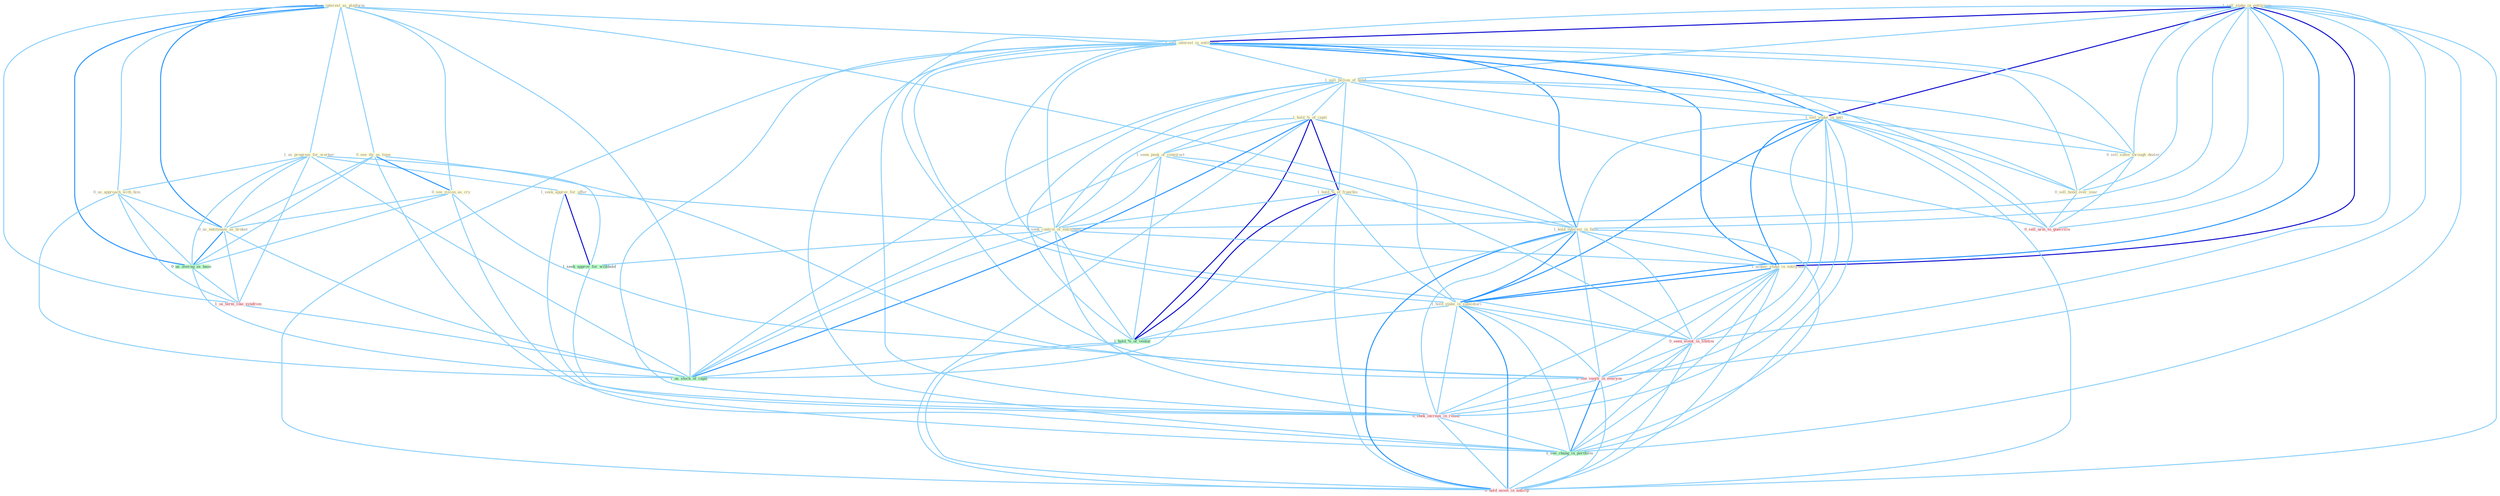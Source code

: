 Graph G{ 
    node
    [shape=polygon,style=filled,width=.5,height=.06,color="#BDFCC9",fixedsize=true,fontsize=4,
    fontcolor="#2f4f4f"];
    {node
    [color="#ffffe0", fontcolor="#8b7d6b"] "0_us_interest_as_platform " "1_sell_stake_in_entitynam " "1_sell_interest_in_entitynam " "1_us_program_for_worker " "1_sell_billion_of_bond " "1_sell_stake_in_unit " "1_hold_%_of_capit " "1_seen_peak_of_construct " "1_seek_approv_for_offer " "0_see_thi_as_time " "1_hold_%_of_franchis " "0_us_approach_with_him " "0_sell_some_through_dealer " "1_seek_control_of_entitynam " "0_sell_bond_over_year " "0_see_vision_as_cry " "1_hold_interest_in_facil " "0_us_entitynam_as_broker " "1_acquir_stake_in_entitynam " "1_hold_stake_in_subsidiari "}
{node [color="#fff0f5", fontcolor="#b22222"] "0_seen_event_in_lifetim " "1_us_term_like_syndrom " "0_see_vaniti_in_everyon " "0_sell_arm_to_guerrilla " "0_seek_increas_in_round " "0_hold_asset_in_anticip "}
edge [color="#B0E2FF"];

	"0_us_interest_as_platform " -- "1_sell_interest_in_entitynam " [w="1", color="#87cefa" ];
	"0_us_interest_as_platform " -- "1_us_program_for_worker " [w="1", color="#87cefa" ];
	"0_us_interest_as_platform " -- "0_see_thi_as_time " [w="1", color="#87cefa" ];
	"0_us_interest_as_platform " -- "0_us_approach_with_him " [w="1", color="#87cefa" ];
	"0_us_interest_as_platform " -- "0_see_vision_as_cry " [w="1", color="#87cefa" ];
	"0_us_interest_as_platform " -- "1_hold_interest_in_facil " [w="1", color="#87cefa" ];
	"0_us_interest_as_platform " -- "0_us_entitynam_as_broker " [w="2", color="#1e90ff" , len=0.8];
	"0_us_interest_as_platform " -- "0_us_averag_as_base " [w="2", color="#1e90ff" , len=0.8];
	"0_us_interest_as_platform " -- "1_us_term_like_syndrom " [w="1", color="#87cefa" ];
	"0_us_interest_as_platform " -- "1_us_stock_of_capit " [w="1", color="#87cefa" ];
	"1_sell_stake_in_entitynam " -- "1_sell_interest_in_entitynam " [w="3", color="#0000cd" , len=0.6];
	"1_sell_stake_in_entitynam " -- "1_sell_billion_of_bond " [w="1", color="#87cefa" ];
	"1_sell_stake_in_entitynam " -- "1_sell_stake_in_unit " [w="3", color="#0000cd" , len=0.6];
	"1_sell_stake_in_entitynam " -- "0_sell_some_through_dealer " [w="1", color="#87cefa" ];
	"1_sell_stake_in_entitynam " -- "1_seek_control_of_entitynam " [w="1", color="#87cefa" ];
	"1_sell_stake_in_entitynam " -- "0_sell_bond_over_year " [w="1", color="#87cefa" ];
	"1_sell_stake_in_entitynam " -- "1_hold_interest_in_facil " [w="1", color="#87cefa" ];
	"1_sell_stake_in_entitynam " -- "1_acquir_stake_in_entitynam " [w="3", color="#0000cd" , len=0.6];
	"1_sell_stake_in_entitynam " -- "1_hold_stake_in_subsidiari " [w="2", color="#1e90ff" , len=0.8];
	"1_sell_stake_in_entitynam " -- "0_seen_event_in_lifetim " [w="1", color="#87cefa" ];
	"1_sell_stake_in_entitynam " -- "0_see_vaniti_in_everyon " [w="1", color="#87cefa" ];
	"1_sell_stake_in_entitynam " -- "0_sell_arm_to_guerrilla " [w="1", color="#87cefa" ];
	"1_sell_stake_in_entitynam " -- "0_seek_increas_in_round " [w="1", color="#87cefa" ];
	"1_sell_stake_in_entitynam " -- "1_see_chang_in_portfolio " [w="1", color="#87cefa" ];
	"1_sell_stake_in_entitynam " -- "0_hold_asset_in_anticip " [w="1", color="#87cefa" ];
	"1_sell_interest_in_entitynam " -- "1_sell_billion_of_bond " [w="1", color="#87cefa" ];
	"1_sell_interest_in_entitynam " -- "1_sell_stake_in_unit " [w="2", color="#1e90ff" , len=0.8];
	"1_sell_interest_in_entitynam " -- "0_sell_some_through_dealer " [w="1", color="#87cefa" ];
	"1_sell_interest_in_entitynam " -- "1_seek_control_of_entitynam " [w="1", color="#87cefa" ];
	"1_sell_interest_in_entitynam " -- "0_sell_bond_over_year " [w="1", color="#87cefa" ];
	"1_sell_interest_in_entitynam " -- "1_hold_interest_in_facil " [w="2", color="#1e90ff" , len=0.8];
	"1_sell_interest_in_entitynam " -- "1_acquir_stake_in_entitynam " [w="2", color="#1e90ff" , len=0.8];
	"1_sell_interest_in_entitynam " -- "1_hold_stake_in_subsidiari " [w="1", color="#87cefa" ];
	"1_sell_interest_in_entitynam " -- "0_seen_event_in_lifetim " [w="1", color="#87cefa" ];
	"1_sell_interest_in_entitynam " -- "0_see_vaniti_in_everyon " [w="1", color="#87cefa" ];
	"1_sell_interest_in_entitynam " -- "0_sell_arm_to_guerrilla " [w="1", color="#87cefa" ];
	"1_sell_interest_in_entitynam " -- "0_seek_increas_in_round " [w="1", color="#87cefa" ];
	"1_sell_interest_in_entitynam " -- "1_see_chang_in_portfolio " [w="1", color="#87cefa" ];
	"1_sell_interest_in_entitynam " -- "0_hold_asset_in_anticip " [w="1", color="#87cefa" ];
	"1_us_program_for_worker " -- "1_seek_approv_for_offer " [w="1", color="#87cefa" ];
	"1_us_program_for_worker " -- "0_us_approach_with_him " [w="1", color="#87cefa" ];
	"1_us_program_for_worker " -- "0_us_entitynam_as_broker " [w="1", color="#87cefa" ];
	"1_us_program_for_worker " -- "0_us_averag_as_base " [w="1", color="#87cefa" ];
	"1_us_program_for_worker " -- "1_us_term_like_syndrom " [w="1", color="#87cefa" ];
	"1_us_program_for_worker " -- "1_seek_approv_for_withhold " [w="1", color="#87cefa" ];
	"1_us_program_for_worker " -- "1_us_stock_of_capit " [w="1", color="#87cefa" ];
	"1_sell_billion_of_bond " -- "1_sell_stake_in_unit " [w="1", color="#87cefa" ];
	"1_sell_billion_of_bond " -- "1_hold_%_of_capit " [w="1", color="#87cefa" ];
	"1_sell_billion_of_bond " -- "1_seen_peak_of_construct " [w="1", color="#87cefa" ];
	"1_sell_billion_of_bond " -- "1_hold_%_of_franchis " [w="1", color="#87cefa" ];
	"1_sell_billion_of_bond " -- "0_sell_some_through_dealer " [w="1", color="#87cefa" ];
	"1_sell_billion_of_bond " -- "1_seek_control_of_entitynam " [w="1", color="#87cefa" ];
	"1_sell_billion_of_bond " -- "0_sell_bond_over_year " [w="1", color="#87cefa" ];
	"1_sell_billion_of_bond " -- "1_hold_%_of_ventur " [w="1", color="#87cefa" ];
	"1_sell_billion_of_bond " -- "0_sell_arm_to_guerrilla " [w="1", color="#87cefa" ];
	"1_sell_billion_of_bond " -- "1_us_stock_of_capit " [w="1", color="#87cefa" ];
	"1_sell_stake_in_unit " -- "0_sell_some_through_dealer " [w="1", color="#87cefa" ];
	"1_sell_stake_in_unit " -- "0_sell_bond_over_year " [w="1", color="#87cefa" ];
	"1_sell_stake_in_unit " -- "1_hold_interest_in_facil " [w="1", color="#87cefa" ];
	"1_sell_stake_in_unit " -- "1_acquir_stake_in_entitynam " [w="2", color="#1e90ff" , len=0.8];
	"1_sell_stake_in_unit " -- "1_hold_stake_in_subsidiari " [w="2", color="#1e90ff" , len=0.8];
	"1_sell_stake_in_unit " -- "0_seen_event_in_lifetim " [w="1", color="#87cefa" ];
	"1_sell_stake_in_unit " -- "0_see_vaniti_in_everyon " [w="1", color="#87cefa" ];
	"1_sell_stake_in_unit " -- "0_sell_arm_to_guerrilla " [w="1", color="#87cefa" ];
	"1_sell_stake_in_unit " -- "0_seek_increas_in_round " [w="1", color="#87cefa" ];
	"1_sell_stake_in_unit " -- "1_see_chang_in_portfolio " [w="1", color="#87cefa" ];
	"1_sell_stake_in_unit " -- "0_hold_asset_in_anticip " [w="1", color="#87cefa" ];
	"1_hold_%_of_capit " -- "1_seen_peak_of_construct " [w="1", color="#87cefa" ];
	"1_hold_%_of_capit " -- "1_hold_%_of_franchis " [w="3", color="#0000cd" , len=0.6];
	"1_hold_%_of_capit " -- "1_seek_control_of_entitynam " [w="1", color="#87cefa" ];
	"1_hold_%_of_capit " -- "1_hold_interest_in_facil " [w="1", color="#87cefa" ];
	"1_hold_%_of_capit " -- "1_hold_stake_in_subsidiari " [w="1", color="#87cefa" ];
	"1_hold_%_of_capit " -- "1_hold_%_of_ventur " [w="3", color="#0000cd" , len=0.6];
	"1_hold_%_of_capit " -- "1_us_stock_of_capit " [w="2", color="#1e90ff" , len=0.8];
	"1_hold_%_of_capit " -- "0_hold_asset_in_anticip " [w="1", color="#87cefa" ];
	"1_seen_peak_of_construct " -- "1_hold_%_of_franchis " [w="1", color="#87cefa" ];
	"1_seen_peak_of_construct " -- "1_seek_control_of_entitynam " [w="1", color="#87cefa" ];
	"1_seen_peak_of_construct " -- "0_seen_event_in_lifetim " [w="1", color="#87cefa" ];
	"1_seen_peak_of_construct " -- "1_hold_%_of_ventur " [w="1", color="#87cefa" ];
	"1_seen_peak_of_construct " -- "1_us_stock_of_capit " [w="1", color="#87cefa" ];
	"1_seek_approv_for_offer " -- "1_seek_control_of_entitynam " [w="1", color="#87cefa" ];
	"1_seek_approv_for_offer " -- "1_seek_approv_for_withhold " [w="3", color="#0000cd" , len=0.6];
	"1_seek_approv_for_offer " -- "0_seek_increas_in_round " [w="1", color="#87cefa" ];
	"0_see_thi_as_time " -- "0_see_vision_as_cry " [w="2", color="#1e90ff" , len=0.8];
	"0_see_thi_as_time " -- "0_us_entitynam_as_broker " [w="1", color="#87cefa" ];
	"0_see_thi_as_time " -- "0_us_averag_as_base " [w="1", color="#87cefa" ];
	"0_see_thi_as_time " -- "0_see_vaniti_in_everyon " [w="1", color="#87cefa" ];
	"0_see_thi_as_time " -- "1_see_chang_in_portfolio " [w="1", color="#87cefa" ];
	"1_hold_%_of_franchis " -- "1_seek_control_of_entitynam " [w="1", color="#87cefa" ];
	"1_hold_%_of_franchis " -- "1_hold_interest_in_facil " [w="1", color="#87cefa" ];
	"1_hold_%_of_franchis " -- "1_hold_stake_in_subsidiari " [w="1", color="#87cefa" ];
	"1_hold_%_of_franchis " -- "1_hold_%_of_ventur " [w="3", color="#0000cd" , len=0.6];
	"1_hold_%_of_franchis " -- "1_us_stock_of_capit " [w="1", color="#87cefa" ];
	"1_hold_%_of_franchis " -- "0_hold_asset_in_anticip " [w="1", color="#87cefa" ];
	"0_us_approach_with_him " -- "0_us_entitynam_as_broker " [w="1", color="#87cefa" ];
	"0_us_approach_with_him " -- "0_us_averag_as_base " [w="1", color="#87cefa" ];
	"0_us_approach_with_him " -- "1_us_term_like_syndrom " [w="1", color="#87cefa" ];
	"0_us_approach_with_him " -- "1_us_stock_of_capit " [w="1", color="#87cefa" ];
	"0_sell_some_through_dealer " -- "0_sell_bond_over_year " [w="1", color="#87cefa" ];
	"0_sell_some_through_dealer " -- "0_sell_arm_to_guerrilla " [w="1", color="#87cefa" ];
	"1_seek_control_of_entitynam " -- "1_acquir_stake_in_entitynam " [w="1", color="#87cefa" ];
	"1_seek_control_of_entitynam " -- "1_seek_approv_for_withhold " [w="1", color="#87cefa" ];
	"1_seek_control_of_entitynam " -- "1_hold_%_of_ventur " [w="1", color="#87cefa" ];
	"1_seek_control_of_entitynam " -- "0_seek_increas_in_round " [w="1", color="#87cefa" ];
	"1_seek_control_of_entitynam " -- "1_us_stock_of_capit " [w="1", color="#87cefa" ];
	"0_sell_bond_over_year " -- "0_sell_arm_to_guerrilla " [w="1", color="#87cefa" ];
	"0_see_vision_as_cry " -- "0_us_entitynam_as_broker " [w="1", color="#87cefa" ];
	"0_see_vision_as_cry " -- "0_us_averag_as_base " [w="1", color="#87cefa" ];
	"0_see_vision_as_cry " -- "0_see_vaniti_in_everyon " [w="1", color="#87cefa" ];
	"0_see_vision_as_cry " -- "1_see_chang_in_portfolio " [w="1", color="#87cefa" ];
	"1_hold_interest_in_facil " -- "1_acquir_stake_in_entitynam " [w="1", color="#87cefa" ];
	"1_hold_interest_in_facil " -- "1_hold_stake_in_subsidiari " [w="2", color="#1e90ff" , len=0.8];
	"1_hold_interest_in_facil " -- "0_seen_event_in_lifetim " [w="1", color="#87cefa" ];
	"1_hold_interest_in_facil " -- "1_hold_%_of_ventur " [w="1", color="#87cefa" ];
	"1_hold_interest_in_facil " -- "0_see_vaniti_in_everyon " [w="1", color="#87cefa" ];
	"1_hold_interest_in_facil " -- "0_seek_increas_in_round " [w="1", color="#87cefa" ];
	"1_hold_interest_in_facil " -- "1_see_chang_in_portfolio " [w="1", color="#87cefa" ];
	"1_hold_interest_in_facil " -- "0_hold_asset_in_anticip " [w="2", color="#1e90ff" , len=0.8];
	"0_us_entitynam_as_broker " -- "0_us_averag_as_base " [w="2", color="#1e90ff" , len=0.8];
	"0_us_entitynam_as_broker " -- "1_us_term_like_syndrom " [w="1", color="#87cefa" ];
	"0_us_entitynam_as_broker " -- "1_us_stock_of_capit " [w="1", color="#87cefa" ];
	"1_acquir_stake_in_entitynam " -- "1_hold_stake_in_subsidiari " [w="2", color="#1e90ff" , len=0.8];
	"1_acquir_stake_in_entitynam " -- "0_seen_event_in_lifetim " [w="1", color="#87cefa" ];
	"1_acquir_stake_in_entitynam " -- "0_see_vaniti_in_everyon " [w="1", color="#87cefa" ];
	"1_acquir_stake_in_entitynam " -- "0_seek_increas_in_round " [w="1", color="#87cefa" ];
	"1_acquir_stake_in_entitynam " -- "1_see_chang_in_portfolio " [w="1", color="#87cefa" ];
	"1_acquir_stake_in_entitynam " -- "0_hold_asset_in_anticip " [w="1", color="#87cefa" ];
	"1_hold_stake_in_subsidiari " -- "0_seen_event_in_lifetim " [w="1", color="#87cefa" ];
	"1_hold_stake_in_subsidiari " -- "1_hold_%_of_ventur " [w="1", color="#87cefa" ];
	"1_hold_stake_in_subsidiari " -- "0_see_vaniti_in_everyon " [w="1", color="#87cefa" ];
	"1_hold_stake_in_subsidiari " -- "0_seek_increas_in_round " [w="1", color="#87cefa" ];
	"1_hold_stake_in_subsidiari " -- "1_see_chang_in_portfolio " [w="1", color="#87cefa" ];
	"1_hold_stake_in_subsidiari " -- "0_hold_asset_in_anticip " [w="2", color="#1e90ff" , len=0.8];
	"0_seen_event_in_lifetim " -- "0_see_vaniti_in_everyon " [w="1", color="#87cefa" ];
	"0_seen_event_in_lifetim " -- "0_seek_increas_in_round " [w="1", color="#87cefa" ];
	"0_seen_event_in_lifetim " -- "1_see_chang_in_portfolio " [w="1", color="#87cefa" ];
	"0_seen_event_in_lifetim " -- "0_hold_asset_in_anticip " [w="1", color="#87cefa" ];
	"0_us_averag_as_base " -- "1_us_term_like_syndrom " [w="1", color="#87cefa" ];
	"0_us_averag_as_base " -- "1_us_stock_of_capit " [w="1", color="#87cefa" ];
	"1_us_term_like_syndrom " -- "1_us_stock_of_capit " [w="1", color="#87cefa" ];
	"1_seek_approv_for_withhold " -- "0_seek_increas_in_round " [w="1", color="#87cefa" ];
	"1_hold_%_of_ventur " -- "1_us_stock_of_capit " [w="1", color="#87cefa" ];
	"1_hold_%_of_ventur " -- "0_hold_asset_in_anticip " [w="1", color="#87cefa" ];
	"0_see_vaniti_in_everyon " -- "0_seek_increas_in_round " [w="1", color="#87cefa" ];
	"0_see_vaniti_in_everyon " -- "1_see_chang_in_portfolio " [w="2", color="#1e90ff" , len=0.8];
	"0_see_vaniti_in_everyon " -- "0_hold_asset_in_anticip " [w="1", color="#87cefa" ];
	"0_seek_increas_in_round " -- "1_see_chang_in_portfolio " [w="1", color="#87cefa" ];
	"0_seek_increas_in_round " -- "0_hold_asset_in_anticip " [w="1", color="#87cefa" ];
	"1_see_chang_in_portfolio " -- "0_hold_asset_in_anticip " [w="1", color="#87cefa" ];
}